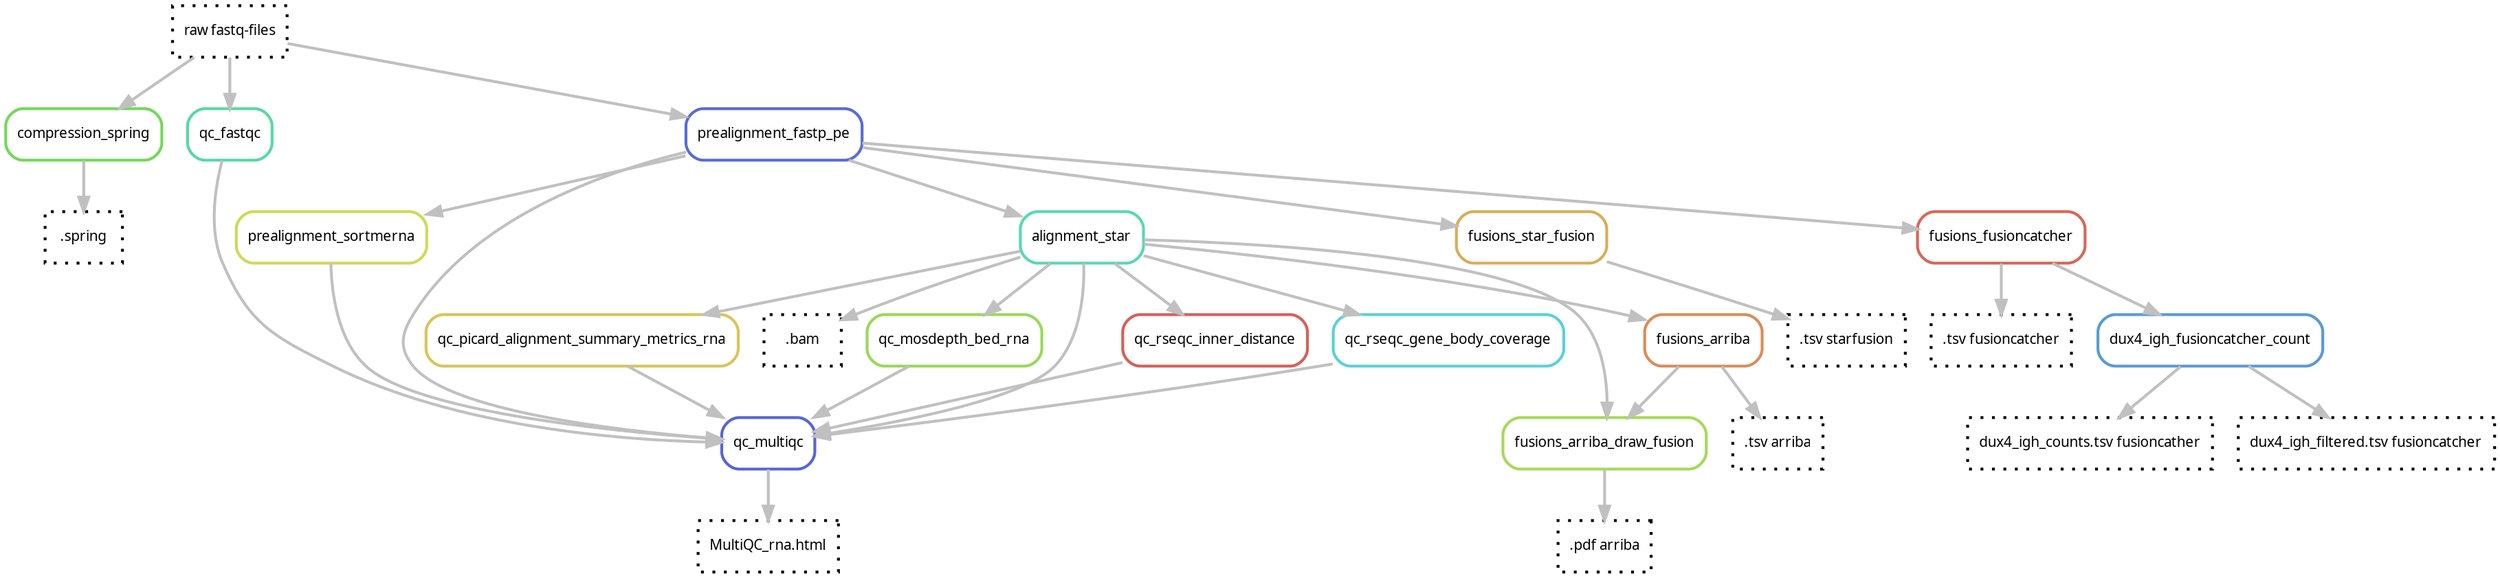 digraph snakemake_dag {
    graph[bgcolor=white, margin=0];
    node[shape=box, style=rounded, fontname=sans,                 fontsize=10, penwidth=2];
    edge[penwidth=2, color=grey];
	0[label = "raw fastq-files", color = "0.0 0.0 0.0", style="dotted"];
	1[label = ".spring", color = "0.0 0.0 0.0", style="dotted"];
	2[label = "compression_spring", color = "0.30 0.6 0.85", style="rounded"];
	3[label = "MultiQC_rna.html", color = "0.0 0.0 0.0", style="dotted"];
	multiqc[label = "qc_multiqc", color = "0.65 0.6 0.85", style="rounded"];
	5[label = "qc_mosdepth_bed_rna", color = "0.25 0.6 0.85", style="rounded"];
	6[label = "alignment_star", color = "0.45 0.6 0.85", style="rounded"];
	8[label = "prealignment_fastp_pe", color = "0.64 0.6 0.85", style="rounded"];
	10[label = "qc_rseqc_inner_distance", color = "0.01 0.6 0.85", style="rounded"];
	12[label = "qc_rseqc_gene_body_coverage", color = "0.51 0.6 0.85", style="rounded"];
	13[label = "qc_fastqc", color = "0.43 0.6 0.85", style="rounded"];
	14[label = "prealignment_sortmerna", color = "0.18 0.6 0.85", style="rounded"];
	15[label = "qc_picard_alignment_summary_metrics_rna", color = "0.14 0.6 0.85", style="rounded"];
	16[label = ".tsv arriba", color = "0.0 0.0 0.0", style="dotted"];
	17[label = "fusions_arriba", color = "0.07 0.6 0.85", style="rounded"];
	18[label = ".bam", color = "0.0 0.0 0.0", style="dotted"];
	19[label = ".pdf arriba", color = "0.0 0.0 0.0", style="dotted"];
	20[label = "fusions_arriba_draw_fusion", color = "0.23 0.6 0.85", style="rounded"];
	21[label = "dux4_igh_filtered.tsv fusioncatcher", color = "0.0 0.0 0.0", style="dotted"];
	22[label = "dux4_igh_fusioncatcher_count", color = "0.58 0.6 0.85", style="rounded"];
	23[label = "fusions_fusioncatcher", color = "0.02 0.6 0.85", style="rounded"];
	24[label = "dux4_igh_counts.tsv fusioncather", color = "0.0 0.0 0.0", style="dotted"];
	26[label = ".tsv starfusion", color = "0.0 0.0 0.0", style="dotted"];
	27[label = "fusions_star_fusion", color = "0.11 0.6 0.85", style="rounded"];
	28[label = ".tsv fusioncatcher", color = "0.0 0.0 0.0", style="dotted"];
	0 -> 8
	0 -> 2
	0 -> 13
	2 -> 1
	multiqc -> 3
	13 -> multiqc
	10 -> multiqc
	8 -> multiqc
	14 -> multiqc
	5 -> multiqc
	15 -> multiqc
	12 -> multiqc
	6 -> 5
	6 -> multiqc
	8 -> 6
	6 -> 10
	6 -> 12
	8 -> 14
	6 -> 15
	17 -> 16
	6 -> 17
	6 -> 18
	20 -> 19
	6 -> 20
	17 -> 20
	22 -> 21
	23 -> 22
	8 -> 23
	22 -> 24
	27 -> 26
	8 -> 27
	23 -> 28
}            
